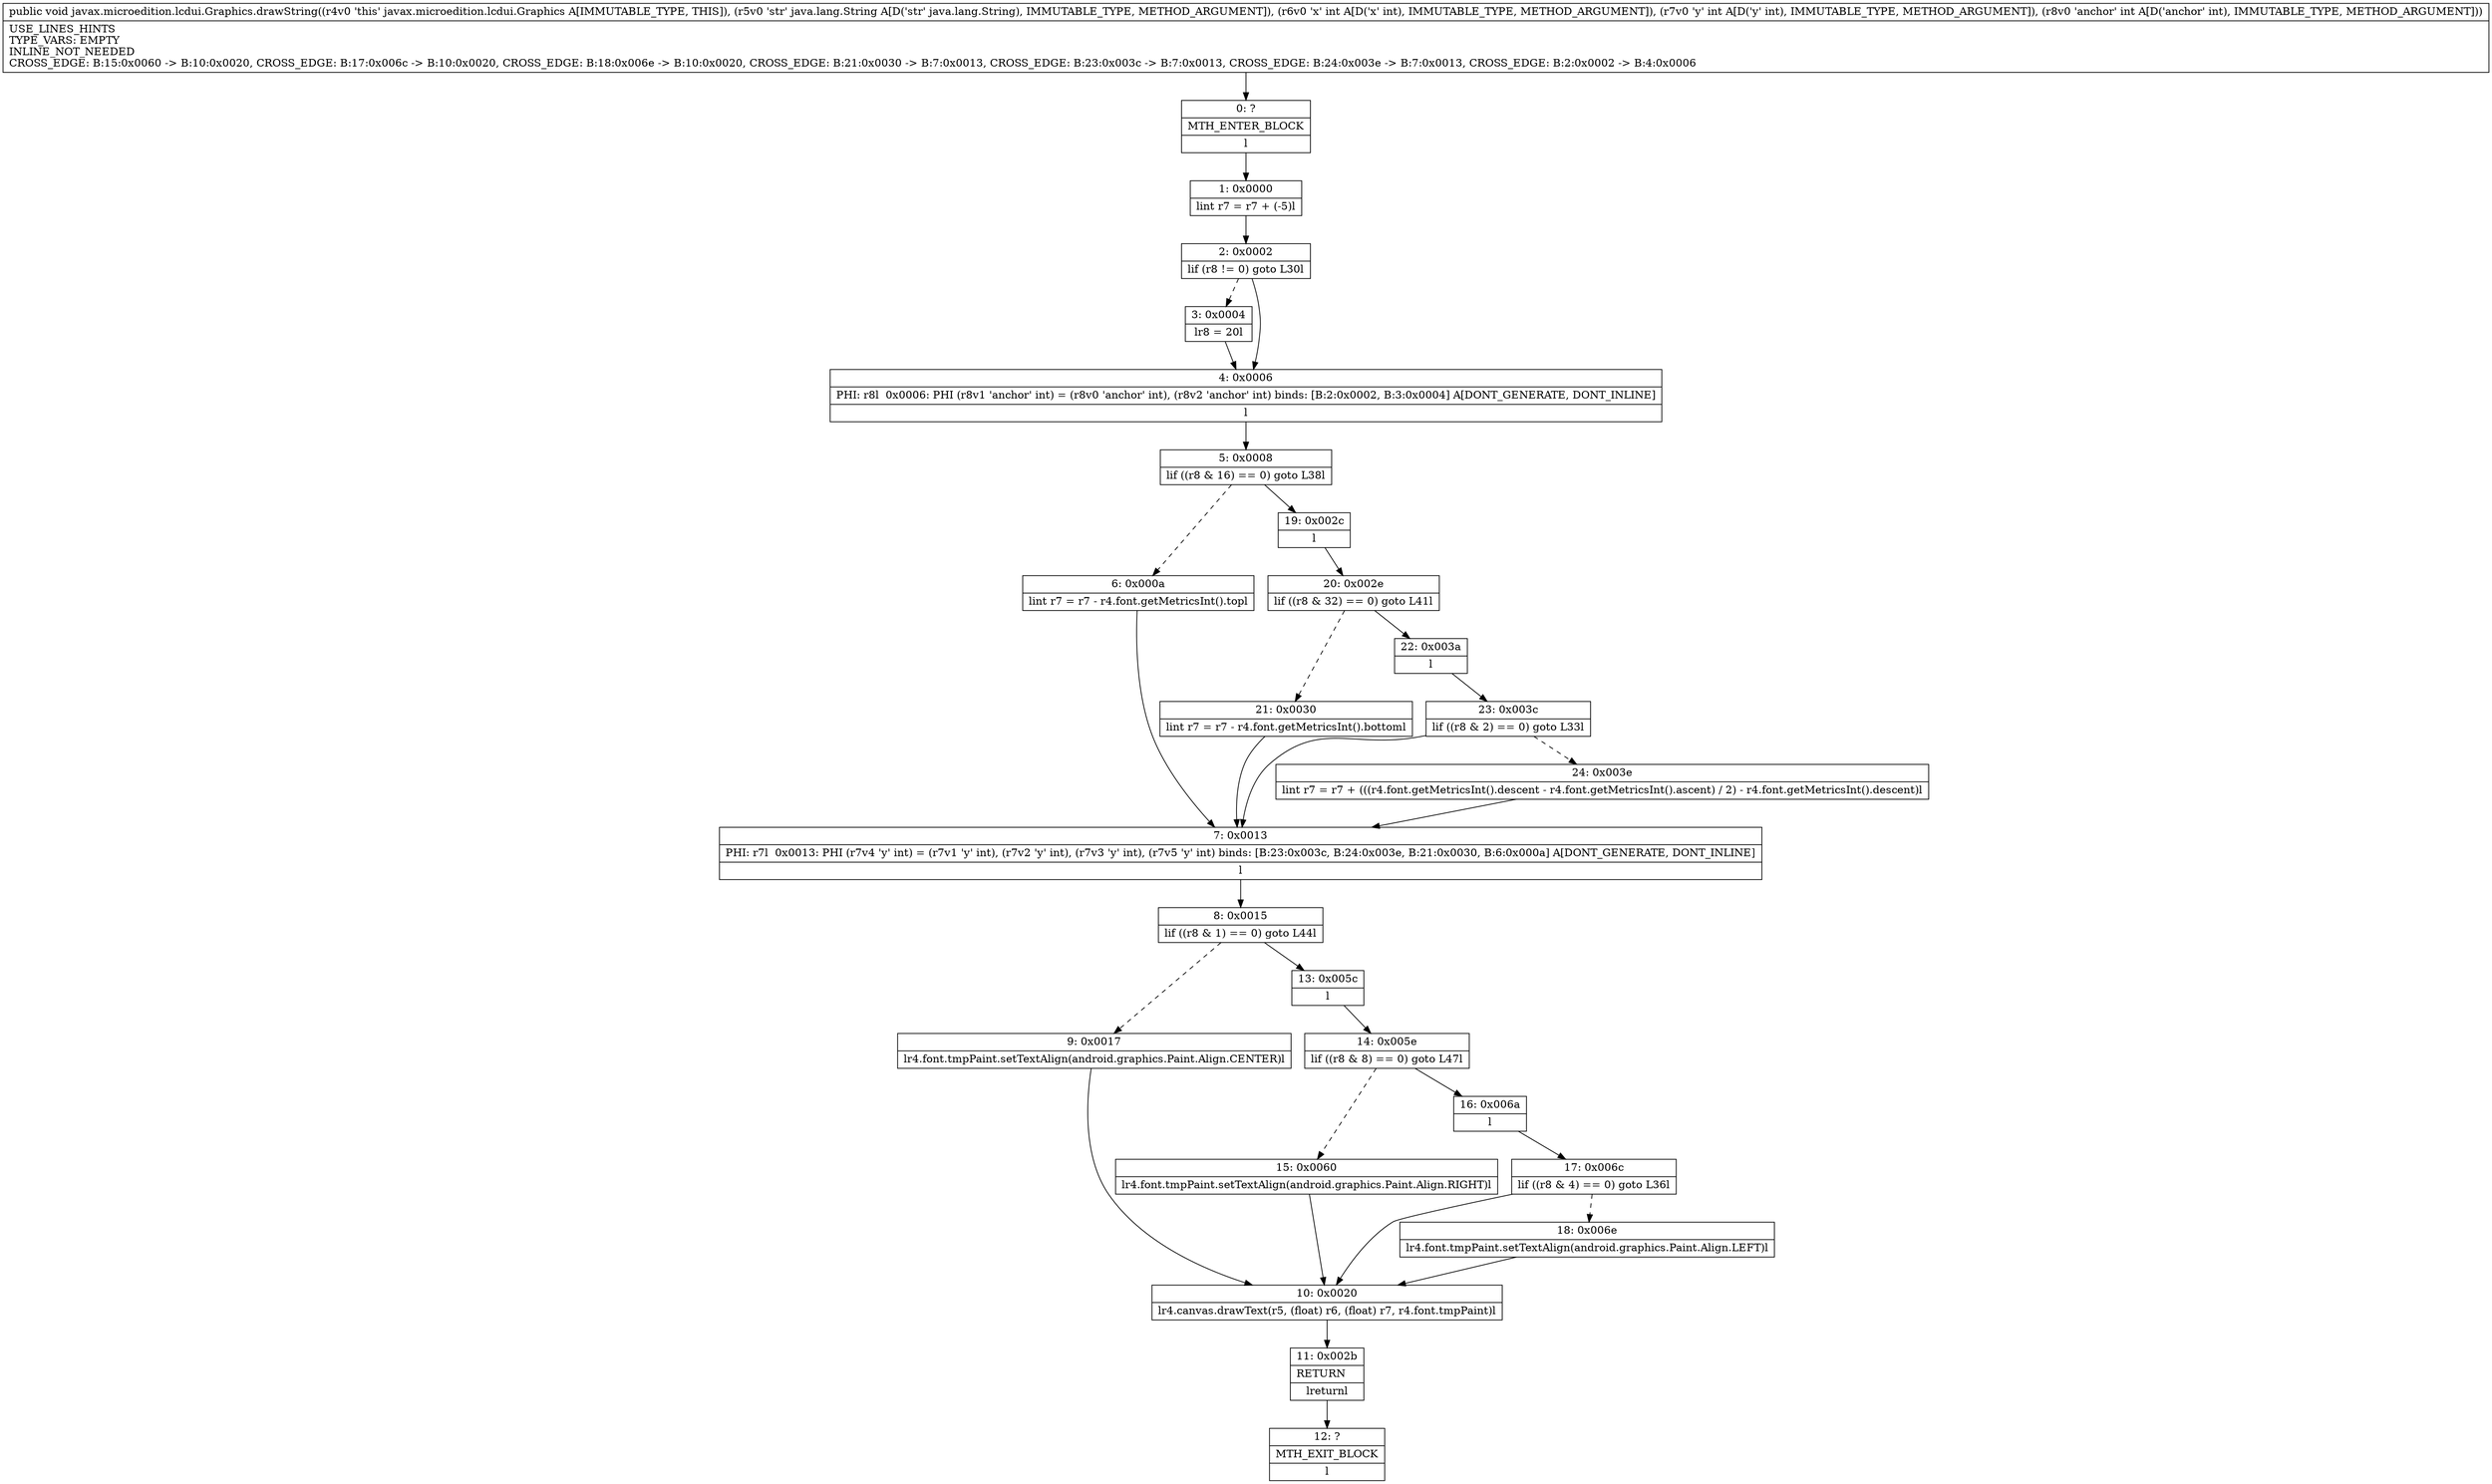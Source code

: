 digraph "CFG forjavax.microedition.lcdui.Graphics.drawString(Ljava\/lang\/String;III)V" {
Node_0 [shape=record,label="{0\:\ ?|MTH_ENTER_BLOCK\l|l}"];
Node_1 [shape=record,label="{1\:\ 0x0000|lint r7 = r7 + (\-5)l}"];
Node_2 [shape=record,label="{2\:\ 0x0002|lif (r8 != 0) goto L30l}"];
Node_3 [shape=record,label="{3\:\ 0x0004|lr8 = 20l}"];
Node_4 [shape=record,label="{4\:\ 0x0006|PHI: r8l  0x0006: PHI (r8v1 'anchor' int) = (r8v0 'anchor' int), (r8v2 'anchor' int) binds: [B:2:0x0002, B:3:0x0004] A[DONT_GENERATE, DONT_INLINE]\l|l}"];
Node_5 [shape=record,label="{5\:\ 0x0008|lif ((r8 & 16) == 0) goto L38l}"];
Node_6 [shape=record,label="{6\:\ 0x000a|lint r7 = r7 \- r4.font.getMetricsInt().topl}"];
Node_7 [shape=record,label="{7\:\ 0x0013|PHI: r7l  0x0013: PHI (r7v4 'y' int) = (r7v1 'y' int), (r7v2 'y' int), (r7v3 'y' int), (r7v5 'y' int) binds: [B:23:0x003c, B:24:0x003e, B:21:0x0030, B:6:0x000a] A[DONT_GENERATE, DONT_INLINE]\l|l}"];
Node_8 [shape=record,label="{8\:\ 0x0015|lif ((r8 & 1) == 0) goto L44l}"];
Node_9 [shape=record,label="{9\:\ 0x0017|lr4.font.tmpPaint.setTextAlign(android.graphics.Paint.Align.CENTER)l}"];
Node_10 [shape=record,label="{10\:\ 0x0020|lr4.canvas.drawText(r5, (float) r6, (float) r7, r4.font.tmpPaint)l}"];
Node_11 [shape=record,label="{11\:\ 0x002b|RETURN\l|lreturnl}"];
Node_12 [shape=record,label="{12\:\ ?|MTH_EXIT_BLOCK\l|l}"];
Node_13 [shape=record,label="{13\:\ 0x005c|l}"];
Node_14 [shape=record,label="{14\:\ 0x005e|lif ((r8 & 8) == 0) goto L47l}"];
Node_15 [shape=record,label="{15\:\ 0x0060|lr4.font.tmpPaint.setTextAlign(android.graphics.Paint.Align.RIGHT)l}"];
Node_16 [shape=record,label="{16\:\ 0x006a|l}"];
Node_17 [shape=record,label="{17\:\ 0x006c|lif ((r8 & 4) == 0) goto L36l}"];
Node_18 [shape=record,label="{18\:\ 0x006e|lr4.font.tmpPaint.setTextAlign(android.graphics.Paint.Align.LEFT)l}"];
Node_19 [shape=record,label="{19\:\ 0x002c|l}"];
Node_20 [shape=record,label="{20\:\ 0x002e|lif ((r8 & 32) == 0) goto L41l}"];
Node_21 [shape=record,label="{21\:\ 0x0030|lint r7 = r7 \- r4.font.getMetricsInt().bottoml}"];
Node_22 [shape=record,label="{22\:\ 0x003a|l}"];
Node_23 [shape=record,label="{23\:\ 0x003c|lif ((r8 & 2) == 0) goto L33l}"];
Node_24 [shape=record,label="{24\:\ 0x003e|lint r7 = r7 + (((r4.font.getMetricsInt().descent \- r4.font.getMetricsInt().ascent) \/ 2) \- r4.font.getMetricsInt().descent)l}"];
MethodNode[shape=record,label="{public void javax.microedition.lcdui.Graphics.drawString((r4v0 'this' javax.microedition.lcdui.Graphics A[IMMUTABLE_TYPE, THIS]), (r5v0 'str' java.lang.String A[D('str' java.lang.String), IMMUTABLE_TYPE, METHOD_ARGUMENT]), (r6v0 'x' int A[D('x' int), IMMUTABLE_TYPE, METHOD_ARGUMENT]), (r7v0 'y' int A[D('y' int), IMMUTABLE_TYPE, METHOD_ARGUMENT]), (r8v0 'anchor' int A[D('anchor' int), IMMUTABLE_TYPE, METHOD_ARGUMENT]))  | USE_LINES_HINTS\lTYPE_VARS: EMPTY\lINLINE_NOT_NEEDED\lCROSS_EDGE: B:15:0x0060 \-\> B:10:0x0020, CROSS_EDGE: B:17:0x006c \-\> B:10:0x0020, CROSS_EDGE: B:18:0x006e \-\> B:10:0x0020, CROSS_EDGE: B:21:0x0030 \-\> B:7:0x0013, CROSS_EDGE: B:23:0x003c \-\> B:7:0x0013, CROSS_EDGE: B:24:0x003e \-\> B:7:0x0013, CROSS_EDGE: B:2:0x0002 \-\> B:4:0x0006\l}"];
MethodNode -> Node_0;
Node_0 -> Node_1;
Node_1 -> Node_2;
Node_2 -> Node_3[style=dashed];
Node_2 -> Node_4;
Node_3 -> Node_4;
Node_4 -> Node_5;
Node_5 -> Node_6[style=dashed];
Node_5 -> Node_19;
Node_6 -> Node_7;
Node_7 -> Node_8;
Node_8 -> Node_9[style=dashed];
Node_8 -> Node_13;
Node_9 -> Node_10;
Node_10 -> Node_11;
Node_11 -> Node_12;
Node_13 -> Node_14;
Node_14 -> Node_15[style=dashed];
Node_14 -> Node_16;
Node_15 -> Node_10;
Node_16 -> Node_17;
Node_17 -> Node_10;
Node_17 -> Node_18[style=dashed];
Node_18 -> Node_10;
Node_19 -> Node_20;
Node_20 -> Node_21[style=dashed];
Node_20 -> Node_22;
Node_21 -> Node_7;
Node_22 -> Node_23;
Node_23 -> Node_7;
Node_23 -> Node_24[style=dashed];
Node_24 -> Node_7;
}

